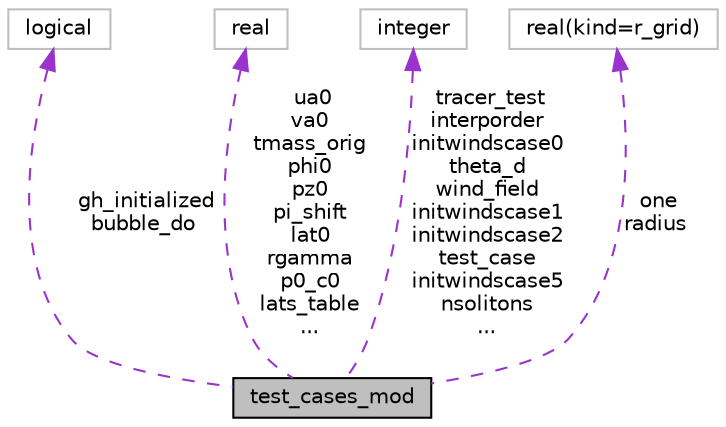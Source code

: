 digraph "test_cases_mod"
{
 // INTERACTIVE_SVG=YES
  edge [fontname="Helvetica",fontsize="10",labelfontname="Helvetica",labelfontsize="10"];
  node [fontname="Helvetica",fontsize="10",shape=record];
  Node1 [label="test_cases_mod",height=0.2,width=0.4,color="black", fillcolor="grey75", style="filled" fontcolor="black"];
  Node2 -> Node1 [dir="back",color="darkorchid3",fontsize="10",style="dashed",label=" gh_initialized\nbubble_do" ,fontname="Helvetica"];
  Node2 [label="logical",height=0.2,width=0.4,color="grey75", fillcolor="white", style="filled"];
  Node3 -> Node1 [dir="back",color="darkorchid3",fontsize="10",style="dashed",label=" ua0\nva0\ntmass_orig\nphi0\npz0\npi_shift\nlat0\nrgamma\np0_c0\nlats_table\n..." ,fontname="Helvetica"];
  Node3 [label="real",height=0.2,width=0.4,color="grey75", fillcolor="white", style="filled"];
  Node4 -> Node1 [dir="back",color="darkorchid3",fontsize="10",style="dashed",label=" tracer_test\ninterporder\ninitwindscase0\ntheta_d\nwind_field\ninitwindscase1\ninitwindscase2\ntest_case\ninitwindscase5\nnsolitons\n..." ,fontname="Helvetica"];
  Node4 [label="integer",height=0.2,width=0.4,color="grey75", fillcolor="white", style="filled"];
  Node5 -> Node1 [dir="back",color="darkorchid3",fontsize="10",style="dashed",label=" one\nradius" ,fontname="Helvetica"];
  Node5 [label="real(kind=r_grid)",height=0.2,width=0.4,color="grey75", fillcolor="white", style="filled"];
}
